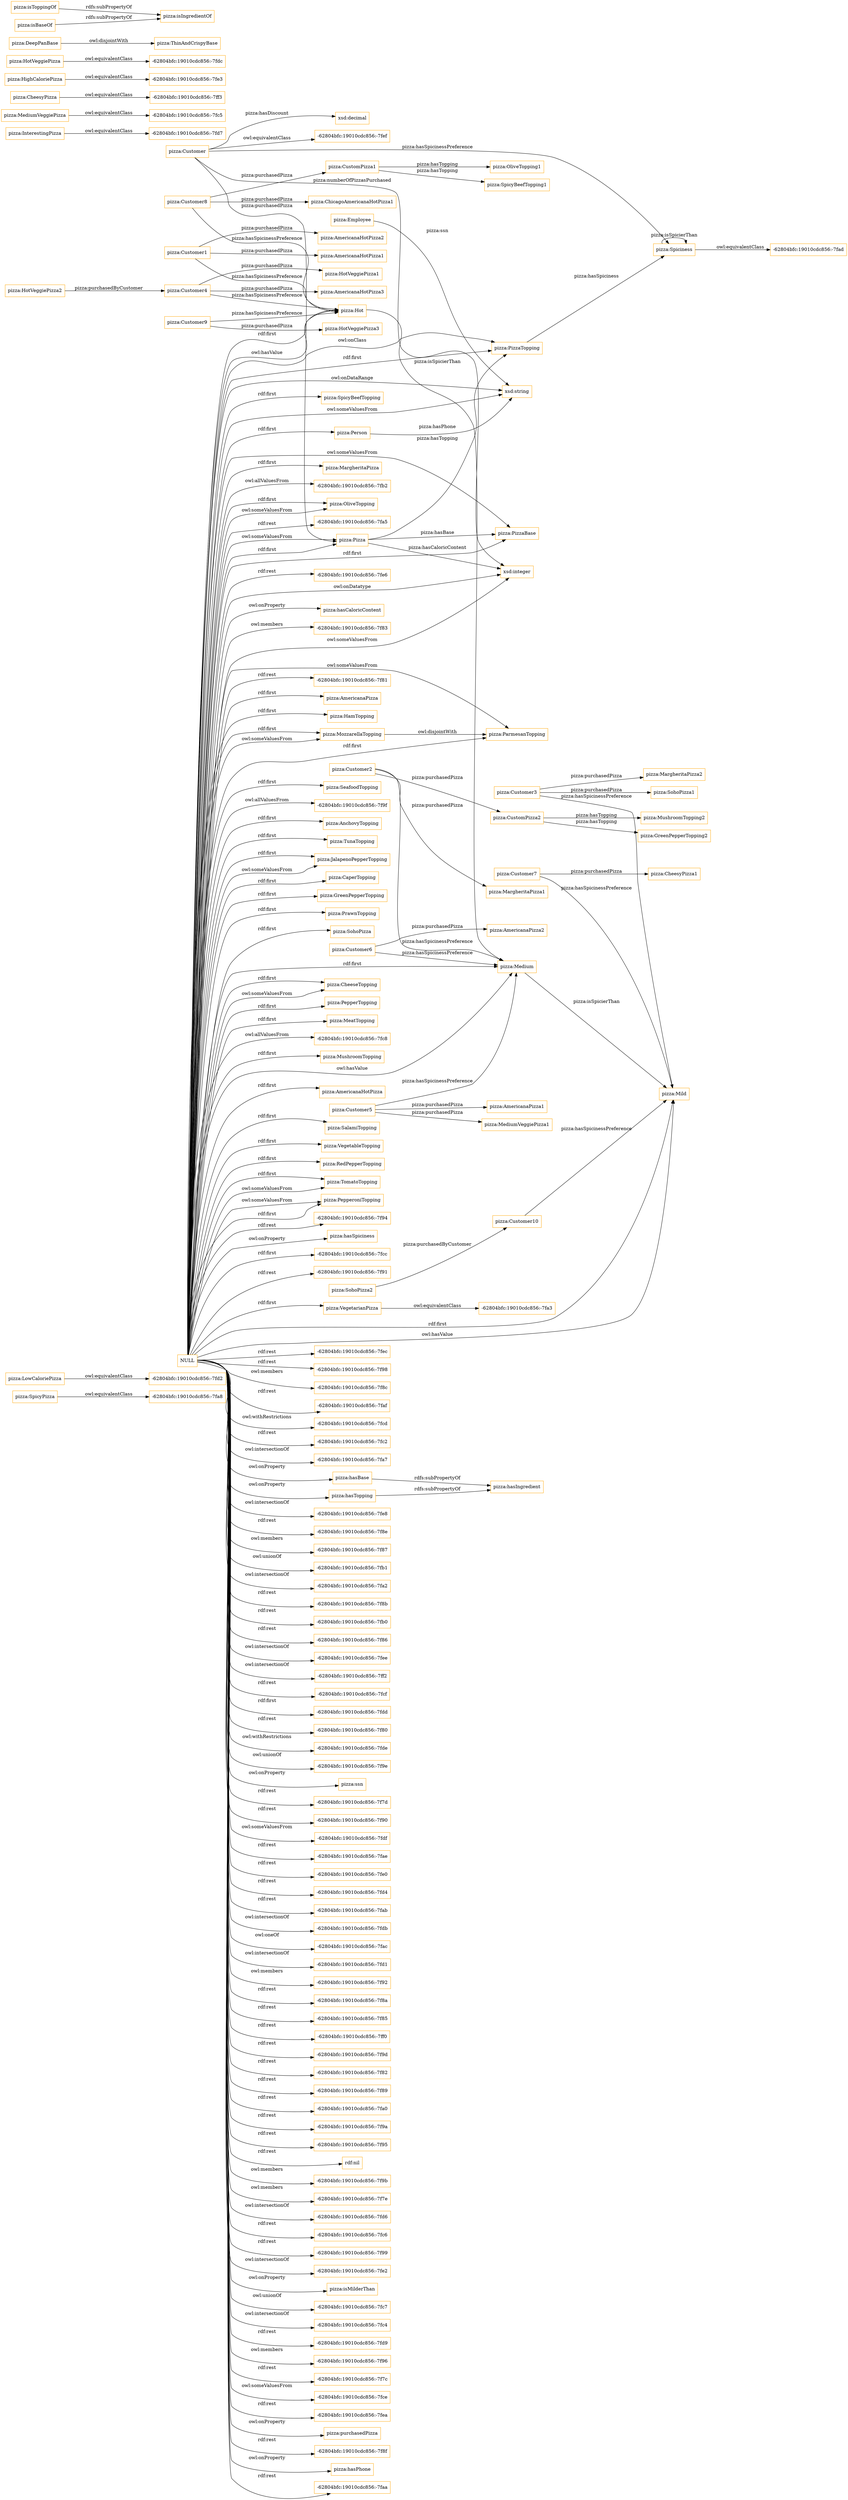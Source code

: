 digraph ar2dtool_diagram { 
rankdir=LR;
size="1501"
node [shape = rectangle, color="orange"]; "-62804bfc:19010cdc856:-7fa8" "-62804bfc:19010cdc856:-7fd2" "pizza:SpicyBeefTopping" "pizza:Person" "pizza:MargheritaPizza" "-62804bfc:19010cdc856:-7fb2" "pizza:OliveTopping" "pizza:Pizza" "pizza:AmericanaPizza" "pizza:HamTopping" "pizza:MozzarellaTopping" "pizza:SeafoodTopping" "-62804bfc:19010cdc856:-7f9f" "pizza:InterestingPizza" "pizza:SpicyPizza" "pizza:MediumVeggiePizza" "pizza:Customer" "pizza:CheesyPizza" "-62804bfc:19010cdc856:-7fe3" "pizza:AnchovyTopping" "pizza:TunaTopping" "-62804bfc:19010cdc856:-7fdc" "pizza:JalapenoPepperTopping" "pizza:CaperTopping" "pizza:GreenPepperTopping" "pizza:PizzaBase" "pizza:PrawnTopping" "pizza:SohoPizza" "pizza:HighCaloriePizza" "pizza:PizzaTopping" "pizza:DeepPanBase" "pizza:CheeseTopping" "pizza:PepperTopping" "pizza:ParmesanTopping" "pizza:HotVeggiePizza" "pizza:LowCaloriePizza" "pizza:MeatTopping" "pizza:Spiciness" "-62804bfc:19010cdc856:-7fc8" "-62804bfc:19010cdc856:-7fad" "pizza:MushroomTopping" "pizza:AmericanaHotPizza" "pizza:ThinAndCrispyBase" "pizza:VegetarianPizza" "pizza:SalamiTopping" "-62804bfc:19010cdc856:-7fa3" "pizza:VegetableTopping" "pizza:Employee" "-62804bfc:19010cdc856:-7fef" "pizza:RedPepperTopping" "-62804bfc:19010cdc856:-7ff3" "-62804bfc:19010cdc856:-7fc5" "pizza:TomatoTopping" "-62804bfc:19010cdc856:-7fd7" "pizza:PepperoniTopping" ; /*classes style*/
	"pizza:LowCaloriePizza" -> "-62804bfc:19010cdc856:-7fd2" [ label = "owl:equivalentClass" ];
	"pizza:SohoPizza2" -> "pizza:Customer10" [ label = "pizza:purchasedByCustomer" ];
	"pizza:HotVeggiePizza" -> "-62804bfc:19010cdc856:-7fdc" [ label = "owl:equivalentClass" ];
	"pizza:Customer3" -> "pizza:SohoPizza1" [ label = "pizza:purchasedPizza" ];
	"pizza:Customer3" -> "pizza:MargheritaPizza2" [ label = "pizza:purchasedPizza" ];
	"pizza:Customer3" -> "pizza:Mild" [ label = "pizza:hasSpicinessPreference" ];
	"pizza:MozzarellaTopping" -> "pizza:ParmesanTopping" [ label = "owl:disjointWith" ];
	"pizza:hasTopping" -> "pizza:hasIngredient" [ label = "rdfs:subPropertyOf" ];
	"pizza:VegetarianPizza" -> "-62804bfc:19010cdc856:-7fa3" [ label = "owl:equivalentClass" ];
	"pizza:Customer" -> "-62804bfc:19010cdc856:-7fef" [ label = "owl:equivalentClass" ];
	"pizza:Customer8" -> "pizza:CustomPizza1" [ label = "pizza:purchasedPizza" ];
	"pizza:Customer8" -> "pizza:ChicagoAmericanaHotPizza1" [ label = "pizza:purchasedPizza" ];
	"pizza:Customer8" -> "pizza:Hot" [ label = "pizza:hasSpicinessPreference" ];
	"pizza:Medium" -> "pizza:Mild" [ label = "pizza:isSpicierThan" ];
	"pizza:DeepPanBase" -> "pizza:ThinAndCrispyBase" [ label = "owl:disjointWith" ];
	"pizza:Customer2" -> "pizza:MargheritaPizza1" [ label = "pizza:purchasedPizza" ];
	"pizza:Customer2" -> "pizza:CustomPizza2" [ label = "pizza:purchasedPizza" ];
	"pizza:Customer2" -> "pizza:Medium" [ label = "pizza:hasSpicinessPreference" ];
	"pizza:Customer10" -> "pizza:Mild" [ label = "pizza:hasSpicinessPreference" ];
	"pizza:Hot" -> "pizza:Medium" [ label = "pizza:isSpicierThan" ];
	"pizza:Customer7" -> "pizza:CheesyPizza1" [ label = "pizza:purchasedPizza" ];
	"pizza:Customer7" -> "pizza:Mild" [ label = "pizza:hasSpicinessPreference" ];
	"pizza:MediumVeggiePizza" -> "-62804bfc:19010cdc856:-7fc5" [ label = "owl:equivalentClass" ];
	"pizza:Spiciness" -> "-62804bfc:19010cdc856:-7fad" [ label = "owl:equivalentClass" ];
	"pizza:Customer1" -> "pizza:AmericanaHotPizza2" [ label = "pizza:purchasedPizza" ];
	"pizza:Customer1" -> "pizza:AmericanaHotPizza1" [ label = "pizza:purchasedPizza" ];
	"pizza:Customer1" -> "pizza:Hot" [ label = "pizza:hasSpicinessPreference" ];
	"pizza:HotVeggiePizza2" -> "pizza:Customer4" [ label = "pizza:purchasedByCustomer" ];
	"pizza:HighCaloriePizza" -> "-62804bfc:19010cdc856:-7fe3" [ label = "owl:equivalentClass" ];
	"pizza:Customer6" -> "pizza:AmericanaPizza2" [ label = "pizza:purchasedPizza" ];
	"pizza:Customer6" -> "pizza:Medium" [ label = "pizza:hasSpicinessPreference" ];
	"NULL" -> "pizza:PepperoniTopping" [ label = "owl:someValuesFrom" ];
	"NULL" -> "-62804bfc:19010cdc856:-7fe8" [ label = "owl:intersectionOf" ];
	"NULL" -> "-62804bfc:19010cdc856:-7f8e" [ label = "rdf:rest" ];
	"NULL" -> "-62804bfc:19010cdc856:-7f87" [ label = "owl:members" ];
	"NULL" -> "-62804bfc:19010cdc856:-7fb1" [ label = "owl:unionOf" ];
	"NULL" -> "-62804bfc:19010cdc856:-7fa2" [ label = "owl:intersectionOf" ];
	"NULL" -> "pizza:PizzaTopping" [ label = "rdf:first" ];
	"NULL" -> "-62804bfc:19010cdc856:-7f8b" [ label = "rdf:rest" ];
	"NULL" -> "-62804bfc:19010cdc856:-7fb0" [ label = "rdf:rest" ];
	"NULL" -> "-62804bfc:19010cdc856:-7f86" [ label = "rdf:rest" ];
	"NULL" -> "xsd:integer" [ label = "owl:onDatatype" ];
	"NULL" -> "pizza:CheeseTopping" [ label = "owl:someValuesFrom" ];
	"NULL" -> "pizza:MargheritaPizza" [ label = "rdf:first" ];
	"NULL" -> "-62804bfc:19010cdc856:-7fee" [ label = "owl:intersectionOf" ];
	"NULL" -> "-62804bfc:19010cdc856:-7ff2" [ label = "owl:intersectionOf" ];
	"NULL" -> "-62804bfc:19010cdc856:-7fcf" [ label = "rdf:rest" ];
	"NULL" -> "pizza:ParmesanTopping" [ label = "rdf:first" ];
	"NULL" -> "-62804bfc:19010cdc856:-7fdd" [ label = "rdf:first" ];
	"NULL" -> "-62804bfc:19010cdc856:-7f80" [ label = "rdf:rest" ];
	"NULL" -> "pizza:PepperoniTopping" [ label = "rdf:first" ];
	"NULL" -> "-62804bfc:19010cdc856:-7fde" [ label = "owl:withRestrictions" ];
	"NULL" -> "pizza:SpicyBeefTopping" [ label = "rdf:first" ];
	"NULL" -> "-62804bfc:19010cdc856:-7f9e" [ label = "owl:unionOf" ];
	"NULL" -> "pizza:AmericanaHotPizza" [ label = "rdf:first" ];
	"NULL" -> "pizza:ssn" [ label = "owl:onProperty" ];
	"NULL" -> "pizza:PizzaTopping" [ label = "owl:onClass" ];
	"NULL" -> "pizza:TomatoTopping" [ label = "rdf:first" ];
	"NULL" -> "-62804bfc:19010cdc856:-7f7d" [ label = "rdf:rest" ];
	"NULL" -> "-62804bfc:19010cdc856:-7f90" [ label = "rdf:rest" ];
	"NULL" -> "pizza:AnchovyTopping" [ label = "rdf:first" ];
	"NULL" -> "pizza:PepperTopping" [ label = "rdf:first" ];
	"NULL" -> "-62804bfc:19010cdc856:-7f9f" [ label = "owl:allValuesFrom" ];
	"NULL" -> "-62804bfc:19010cdc856:-7fdf" [ label = "owl:someValuesFrom" ];
	"NULL" -> "pizza:OliveTopping" [ label = "owl:someValuesFrom" ];
	"NULL" -> "-62804bfc:19010cdc856:-7fae" [ label = "rdf:rest" ];
	"NULL" -> "-62804bfc:19010cdc856:-7fe0" [ label = "rdf:rest" ];
	"NULL" -> "pizza:SeafoodTopping" [ label = "rdf:first" ];
	"NULL" -> "pizza:TunaTopping" [ label = "rdf:first" ];
	"NULL" -> "-62804bfc:19010cdc856:-7fd4" [ label = "rdf:rest" ];
	"NULL" -> "-62804bfc:19010cdc856:-7fab" [ label = "rdf:rest" ];
	"NULL" -> "pizza:hasBase" [ label = "owl:onProperty" ];
	"NULL" -> "-62804bfc:19010cdc856:-7fdb" [ label = "owl:intersectionOf" ];
	"NULL" -> "-62804bfc:19010cdc856:-7fac" [ label = "owl:oneOf" ];
	"NULL" -> "-62804bfc:19010cdc856:-7fd1" [ label = "owl:intersectionOf" ];
	"NULL" -> "-62804bfc:19010cdc856:-7f92" [ label = "owl:members" ];
	"NULL" -> "-62804bfc:19010cdc856:-7f8a" [ label = "rdf:rest" ];
	"NULL" -> "-62804bfc:19010cdc856:-7f85" [ label = "rdf:rest" ];
	"NULL" -> "-62804bfc:19010cdc856:-7ff0" [ label = "rdf:rest" ];
	"NULL" -> "pizza:Hot" [ label = "rdf:first" ];
	"NULL" -> "-62804bfc:19010cdc856:-7f9d" [ label = "rdf:rest" ];
	"NULL" -> "pizza:Pizza" [ label = "owl:someValuesFrom" ];
	"NULL" -> "-62804bfc:19010cdc856:-7f82" [ label = "rdf:rest" ];
	"NULL" -> "-62804bfc:19010cdc856:-7f89" [ label = "rdf:rest" ];
	"NULL" -> "-62804bfc:19010cdc856:-7fa0" [ label = "rdf:rest" ];
	"NULL" -> "pizza:SohoPizza" [ label = "rdf:first" ];
	"NULL" -> "-62804bfc:19010cdc856:-7f9a" [ label = "rdf:rest" ];
	"NULL" -> "pizza:GreenPepperTopping" [ label = "rdf:first" ];
	"NULL" -> "-62804bfc:19010cdc856:-7f95" [ label = "rdf:rest" ];
	"NULL" -> "rdf:nil" [ label = "rdf:rest" ];
	"NULL" -> "-62804bfc:19010cdc856:-7f9b" [ label = "owl:members" ];
	"NULL" -> "pizza:MushroomTopping" [ label = "rdf:first" ];
	"NULL" -> "-62804bfc:19010cdc856:-7f7e" [ label = "owl:members" ];
	"NULL" -> "pizza:JalapenoPepperTopping" [ label = "rdf:first" ];
	"NULL" -> "-62804bfc:19010cdc856:-7fd6" [ label = "owl:intersectionOf" ];
	"NULL" -> "-62804bfc:19010cdc856:-7fc6" [ label = "rdf:rest" ];
	"NULL" -> "-62804bfc:19010cdc856:-7f99" [ label = "rdf:rest" ];
	"NULL" -> "-62804bfc:19010cdc856:-7fe2" [ label = "owl:intersectionOf" ];
	"NULL" -> "pizza:hasTopping" [ label = "owl:onProperty" ];
	"NULL" -> "pizza:CaperTopping" [ label = "rdf:first" ];
	"NULL" -> "pizza:MozzarellaTopping" [ label = "owl:someValuesFrom" ];
	"NULL" -> "pizza:isMilderThan" [ label = "owl:onProperty" ];
	"NULL" -> "pizza:OliveTopping" [ label = "rdf:first" ];
	"NULL" -> "-62804bfc:19010cdc856:-7fc7" [ label = "owl:unionOf" ];
	"NULL" -> "-62804bfc:19010cdc856:-7fc4" [ label = "owl:intersectionOf" ];
	"NULL" -> "-62804bfc:19010cdc856:-7fd9" [ label = "rdf:rest" ];
	"NULL" -> "-62804bfc:19010cdc856:-7f96" [ label = "owl:members" ];
	"NULL" -> "-62804bfc:19010cdc856:-7f7c" [ label = "rdf:rest" ];
	"NULL" -> "pizza:Pizza" [ label = "rdf:first" ];
	"NULL" -> "-62804bfc:19010cdc856:-7fce" [ label = "owl:someValuesFrom" ];
	"NULL" -> "-62804bfc:19010cdc856:-7fea" [ label = "rdf:rest" ];
	"NULL" -> "pizza:VegetarianPizza" [ label = "rdf:first" ];
	"NULL" -> "pizza:Hot" [ label = "owl:hasValue" ];
	"NULL" -> "pizza:purchasedPizza" [ label = "owl:onProperty" ];
	"NULL" -> "-62804bfc:19010cdc856:-7f8f" [ label = "rdf:rest" ];
	"NULL" -> "-62804bfc:19010cdc856:-7fc8" [ label = "owl:allValuesFrom" ];
	"NULL" -> "pizza:Medium" [ label = "rdf:first" ];
	"NULL" -> "pizza:JalapenoPepperTopping" [ label = "owl:someValuesFrom" ];
	"NULL" -> "pizza:HamTopping" [ label = "rdf:first" ];
	"NULL" -> "pizza:hasPhone" [ label = "owl:onProperty" ];
	"NULL" -> "-62804bfc:19010cdc856:-7faa" [ label = "rdf:rest" ];
	"NULL" -> "-62804bfc:19010cdc856:-7fa5" [ label = "rdf:rest" ];
	"NULL" -> "-62804bfc:19010cdc856:-7fe6" [ label = "rdf:rest" ];
	"NULL" -> "pizza:hasCaloricContent" [ label = "owl:onProperty" ];
	"NULL" -> "pizza:Person" [ label = "rdf:first" ];
	"NULL" -> "pizza:PizzaBase" [ label = "owl:someValuesFrom" ];
	"NULL" -> "xsd:string" [ label = "owl:onDataRange" ];
	"NULL" -> "pizza:Mild" [ label = "rdf:first" ];
	"NULL" -> "pizza:Medium" [ label = "owl:hasValue" ];
	"NULL" -> "pizza:MozzarellaTopping" [ label = "rdf:first" ];
	"NULL" -> "-62804bfc:19010cdc856:-7fb2" [ label = "owl:allValuesFrom" ];
	"NULL" -> "pizza:MeatTopping" [ label = "rdf:first" ];
	"NULL" -> "-62804bfc:19010cdc856:-7f83" [ label = "owl:members" ];
	"NULL" -> "pizza:ParmesanTopping" [ label = "owl:someValuesFrom" ];
	"NULL" -> "-62804bfc:19010cdc856:-7f81" [ label = "rdf:rest" ];
	"NULL" -> "xsd:integer" [ label = "owl:someValuesFrom" ];
	"NULL" -> "-62804bfc:19010cdc856:-7f94" [ label = "rdf:rest" ];
	"NULL" -> "pizza:CheeseTopping" [ label = "rdf:first" ];
	"NULL" -> "pizza:AmericanaPizza" [ label = "rdf:first" ];
	"NULL" -> "pizza:SalamiTopping" [ label = "rdf:first" ];
	"NULL" -> "pizza:hasSpiciness" [ label = "owl:onProperty" ];
	"NULL" -> "pizza:Mild" [ label = "owl:hasValue" ];
	"NULL" -> "-62804bfc:19010cdc856:-7fcc" [ label = "rdf:first" ];
	"NULL" -> "-62804bfc:19010cdc856:-7f91" [ label = "rdf:rest" ];
	"NULL" -> "pizza:PrawnTopping" [ label = "rdf:first" ];
	"NULL" -> "-62804bfc:19010cdc856:-7fec" [ label = "rdf:rest" ];
	"NULL" -> "-62804bfc:19010cdc856:-7f98" [ label = "rdf:rest" ];
	"NULL" -> "pizza:PizzaBase" [ label = "rdf:first" ];
	"NULL" -> "pizza:VegetableTopping" [ label = "rdf:first" ];
	"NULL" -> "-62804bfc:19010cdc856:-7f8c" [ label = "owl:members" ];
	"NULL" -> "pizza:RedPepperTopping" [ label = "rdf:first" ];
	"NULL" -> "pizza:TomatoTopping" [ label = "owl:someValuesFrom" ];
	"NULL" -> "-62804bfc:19010cdc856:-7faf" [ label = "rdf:rest" ];
	"NULL" -> "-62804bfc:19010cdc856:-7fcd" [ label = "owl:withRestrictions" ];
	"NULL" -> "xsd:string" [ label = "owl:someValuesFrom" ];
	"NULL" -> "-62804bfc:19010cdc856:-7fc2" [ label = "rdf:rest" ];
	"NULL" -> "-62804bfc:19010cdc856:-7fa7" [ label = "owl:intersectionOf" ];
	"pizza:InterestingPizza" -> "-62804bfc:19010cdc856:-7fd7" [ label = "owl:equivalentClass" ];
	"pizza:CheesyPizza" -> "-62804bfc:19010cdc856:-7ff3" [ label = "owl:equivalentClass" ];
	"pizza:isToppingOf" -> "pizza:isIngredientOf" [ label = "rdfs:subPropertyOf" ];
	"pizza:Customer5" -> "pizza:MediumVeggiePizza1" [ label = "pizza:purchasedPizza" ];
	"pizza:Customer5" -> "pizza:AmericanaPizza1" [ label = "pizza:purchasedPizza" ];
	"pizza:Customer5" -> "pizza:Medium" [ label = "pizza:hasSpicinessPreference" ];
	"pizza:CustomPizza2" -> "pizza:MushroomTopping2" [ label = "pizza:hasTopping" ];
	"pizza:CustomPizza2" -> "pizza:GreenPepperTopping2" [ label = "pizza:hasTopping" ];
	"pizza:hasBase" -> "pizza:hasIngredient" [ label = "rdfs:subPropertyOf" ];
	"pizza:SpicyPizza" -> "-62804bfc:19010cdc856:-7fa8" [ label = "owl:equivalentClass" ];
	"pizza:CustomPizza1" -> "pizza:SpicyBeefTopping1" [ label = "pizza:hasTopping" ];
	"pizza:CustomPizza1" -> "pizza:OliveTopping1" [ label = "pizza:hasTopping" ];
	"pizza:Customer4" -> "pizza:HotVeggiePizza1" [ label = "pizza:purchasedPizza" ];
	"pizza:Customer4" -> "pizza:AmericanaHotPizza3" [ label = "pizza:purchasedPizza" ];
	"pizza:Customer4" -> "pizza:Hot" [ label = "pizza:hasSpicinessPreference" ];
	"pizza:isBaseOf" -> "pizza:isIngredientOf" [ label = "rdfs:subPropertyOf" ];
	"pizza:Customer9" -> "pizza:HotVeggiePizza3" [ label = "pizza:purchasedPizza" ];
	"pizza:Customer9" -> "pizza:Hot" [ label = "pizza:hasSpicinessPreference" ];
	"pizza:Customer" -> "xsd:integer" [ label = "pizza:numberOfPizzasPurchased" ];
	"pizza:PizzaTopping" -> "pizza:Spiciness" [ label = "pizza:hasSpiciness" ];
	"pizza:Customer" -> "pizza:Pizza" [ label = "pizza:purchasedPizza" ];
	"pizza:Customer" -> "xsd:decimal" [ label = "pizza:hasDiscount" ];
	"pizza:Employee" -> "xsd:string" [ label = "pizza:ssn" ];
	"pizza:Pizza" -> "xsd:integer" [ label = "pizza:hasCaloricContent" ];
	"pizza:Customer" -> "pizza:Spiciness" [ label = "pizza:hasSpicinessPreference" ];
	"pizza:Person" -> "xsd:string" [ label = "pizza:hasPhone" ];
	"pizza:Pizza" -> "pizza:PizzaTopping" [ label = "pizza:hasTopping" ];
	"pizza:Spiciness" -> "pizza:Spiciness" [ label = "pizza:isSpicierThan" ];
	"pizza:Pizza" -> "pizza:PizzaBase" [ label = "pizza:hasBase" ];

}
